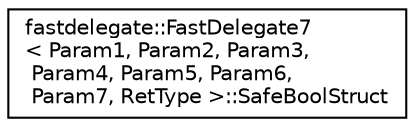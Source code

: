 digraph "Graphical Class Hierarchy"
{
 // INTERACTIVE_SVG=YES
  edge [fontname="Helvetica",fontsize="10",labelfontname="Helvetica",labelfontsize="10"];
  node [fontname="Helvetica",fontsize="10",shape=record];
  rankdir="LR";
  Node1 [label="fastdelegate::FastDelegate7\l\< Param1, Param2, Param3,\l Param4, Param5, Param6,\l Param7, RetType \>::SafeBoolStruct",height=0.2,width=0.4,color="black", fillcolor="white", style="filled",URL="$structfastdelegate_1_1FastDelegate7_1_1SafeBoolStruct.html"];
}
